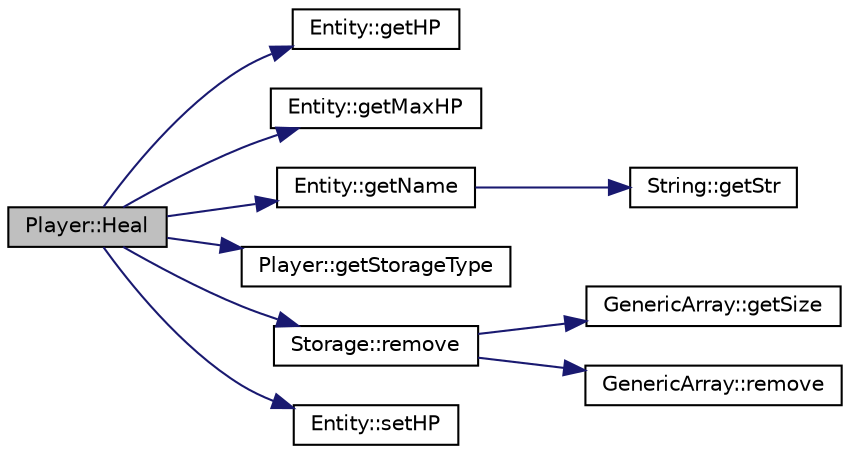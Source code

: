 digraph "Player::Heal"
{
 // INTERACTIVE_SVG=YES
 // LATEX_PDF_SIZE
  edge [fontname="Helvetica",fontsize="10",labelfontname="Helvetica",labelfontsize="10"];
  node [fontname="Helvetica",fontsize="10",shape=record];
  rankdir="LR";
  Node1 [label="Player::Heal",height=0.2,width=0.4,color="black", fillcolor="grey75", style="filled", fontcolor="black",tooltip="Healing with an Item."];
  Node1 -> Node2 [color="midnightblue",fontsize="10",style="solid"];
  Node2 [label="Entity::getHP",height=0.2,width=0.4,color="black", fillcolor="white", style="filled",URL="$class_entity.html#a2e1e28a69df4f3e85056fd00425373c1",tooltip="Gets Entity's HP."];
  Node1 -> Node3 [color="midnightblue",fontsize="10",style="solid"];
  Node3 [label="Entity::getMaxHP",height=0.2,width=0.4,color="black", fillcolor="white", style="filled",URL="$class_entity.html#a29a6b9846b3059a41c81858a744d6c33",tooltip="Gets Entity's MaxHP."];
  Node1 -> Node4 [color="midnightblue",fontsize="10",style="solid"];
  Node4 [label="Entity::getName",height=0.2,width=0.4,color="black", fillcolor="white", style="filled",URL="$class_entity.html#a915cd93caa3a2730a58c74c404e0df6d",tooltip="Gets Entity's name."];
  Node4 -> Node5 [color="midnightblue",fontsize="10",style="solid"];
  Node5 [label="String::getStr",height=0.2,width=0.4,color="black", fillcolor="white", style="filled",URL="$class_string.html#a9bd764caa857cd20c6d9c720f737982b",tooltip="Return the content of the String."];
  Node1 -> Node6 [color="midnightblue",fontsize="10",style="solid"];
  Node6 [label="Player::getStorageType",height=0.2,width=0.4,color="black", fillcolor="white", style="filled",URL="$class_player.html#af5869694206295777e8f6c104c9165cb",tooltip="Gets Player's type of Storage."];
  Node1 -> Node7 [color="midnightblue",fontsize="10",style="solid"];
  Node7 [label="Storage::remove",height=0.2,width=0.4,color="black", fillcolor="white", style="filled",URL="$class_storage.html#a0210115c208c5cfd5d52e66423f3d723",tooltip="Removes an Item from the Storage according to its index."];
  Node7 -> Node8 [color="midnightblue",fontsize="10",style="solid"];
  Node8 [label="GenericArray::getSize",height=0.2,width=0.4,color="black", fillcolor="white", style="filled",URL="$class_generic_array.html#a5dbfcd8d8b33fe3806650d7aa3e1ca88",tooltip="Get Size of the Array."];
  Node7 -> Node9 [color="midnightblue",fontsize="10",style="solid"];
  Node9 [label="GenericArray::remove",height=0.2,width=0.4,color="black", fillcolor="white", style="filled",URL="$class_generic_array.html#ac934ab0bd415faae866e173bde54c564",tooltip="Removes an Element from the Array."];
  Node1 -> Node10 [color="midnightblue",fontsize="10",style="solid"];
  Node10 [label="Entity::setHP",height=0.2,width=0.4,color="black", fillcolor="white", style="filled",URL="$class_entity.html#a3b040bb229db233ad6ce5a62b129d3ef",tooltip="Sets Entity's HP."];
}
